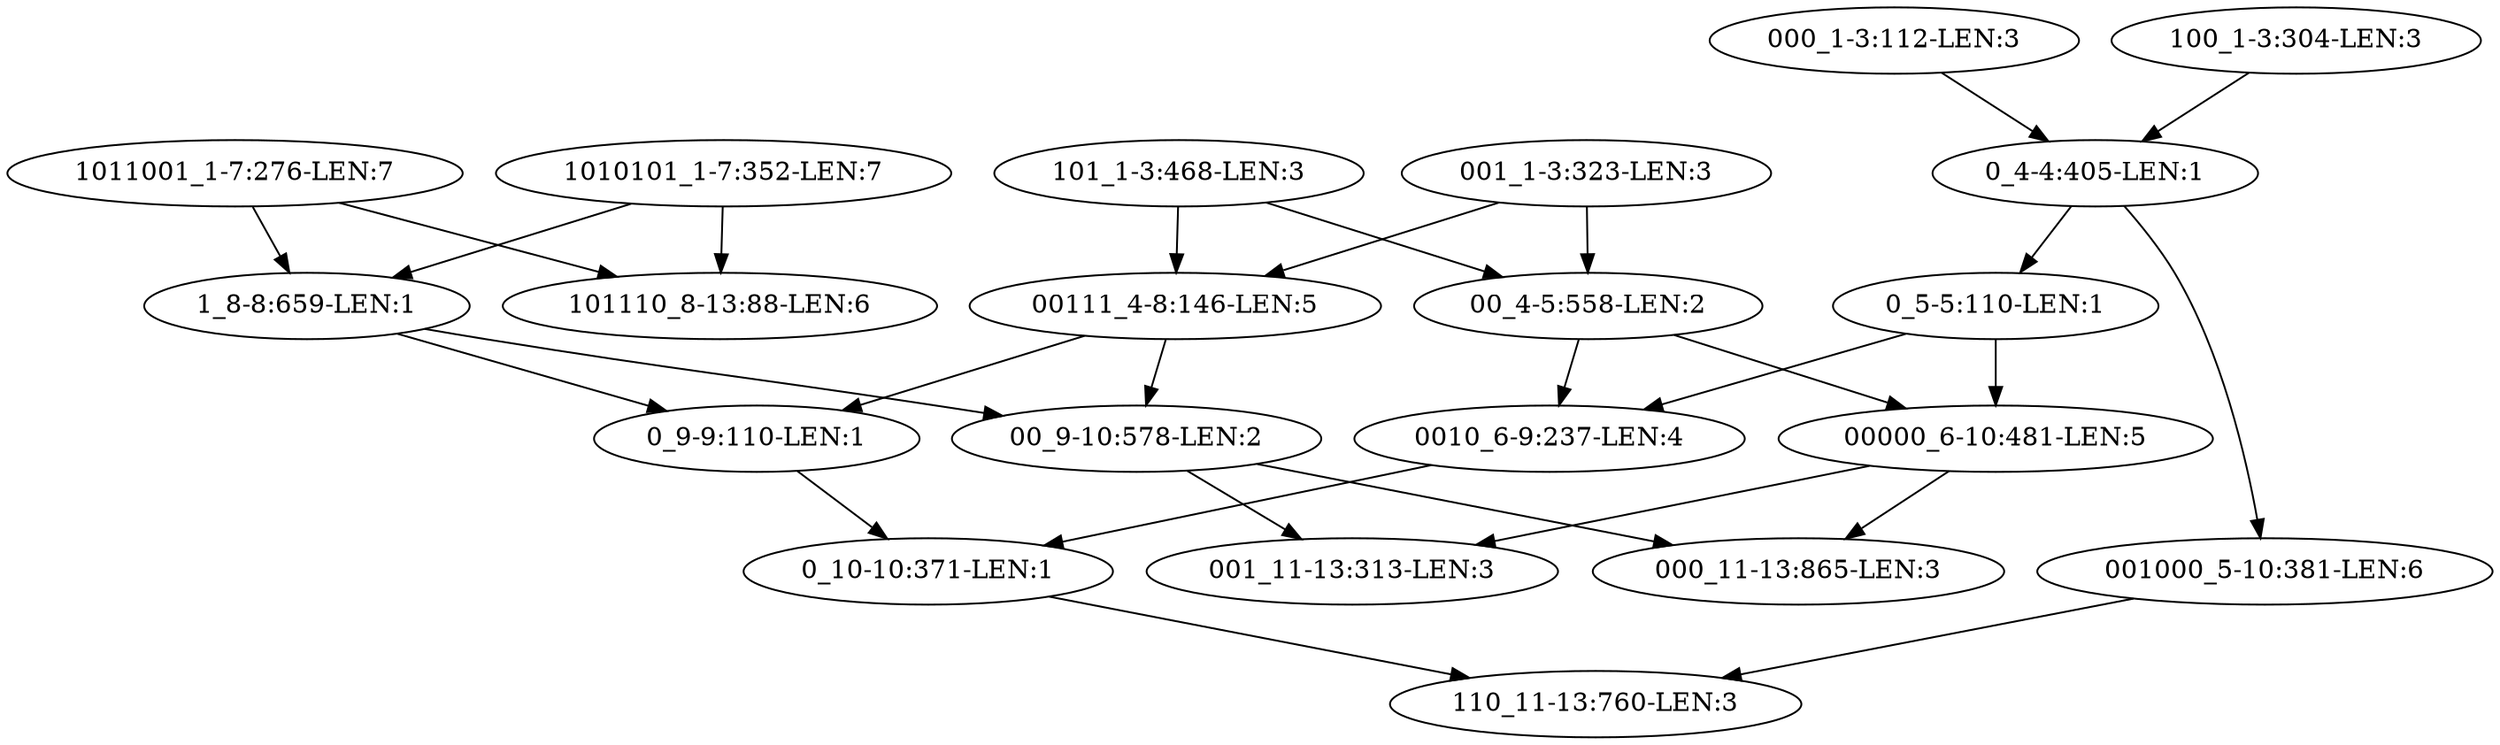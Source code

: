 digraph G {
    "0_9-9:110-LEN:1" -> "0_10-10:371-LEN:1";
    "0010_6-9:237-LEN:4" -> "0_10-10:371-LEN:1";
    "0_5-5:110-LEN:1" -> "0010_6-9:237-LEN:4";
    "0_5-5:110-LEN:1" -> "00000_6-10:481-LEN:5";
    "1_8-8:659-LEN:1" -> "0_9-9:110-LEN:1";
    "1_8-8:659-LEN:1" -> "00_9-10:578-LEN:2";
    "00_9-10:578-LEN:2" -> "001_11-13:313-LEN:3";
    "00_9-10:578-LEN:2" -> "000_11-13:865-LEN:3";
    "101_1-3:468-LEN:3" -> "00_4-5:558-LEN:2";
    "101_1-3:468-LEN:3" -> "00111_4-8:146-LEN:5";
    "000_1-3:112-LEN:3" -> "0_4-4:405-LEN:1";
    "00000_6-10:481-LEN:5" -> "001_11-13:313-LEN:3";
    "00000_6-10:481-LEN:5" -> "000_11-13:865-LEN:3";
    "0_4-4:405-LEN:1" -> "001000_5-10:381-LEN:6";
    "0_4-4:405-LEN:1" -> "0_5-5:110-LEN:1";
    "001000_5-10:381-LEN:6" -> "110_11-13:760-LEN:3";
    "001_1-3:323-LEN:3" -> "00_4-5:558-LEN:2";
    "001_1-3:323-LEN:3" -> "00111_4-8:146-LEN:5";
    "1011001_1-7:276-LEN:7" -> "1_8-8:659-LEN:1";
    "1011001_1-7:276-LEN:7" -> "101110_8-13:88-LEN:6";
    "0_10-10:371-LEN:1" -> "110_11-13:760-LEN:3";
    "1010101_1-7:352-LEN:7" -> "1_8-8:659-LEN:1";
    "1010101_1-7:352-LEN:7" -> "101110_8-13:88-LEN:6";
    "100_1-3:304-LEN:3" -> "0_4-4:405-LEN:1";
    "00_4-5:558-LEN:2" -> "0010_6-9:237-LEN:4";
    "00_4-5:558-LEN:2" -> "00000_6-10:481-LEN:5";
    "00111_4-8:146-LEN:5" -> "0_9-9:110-LEN:1";
    "00111_4-8:146-LEN:5" -> "00_9-10:578-LEN:2";
}
